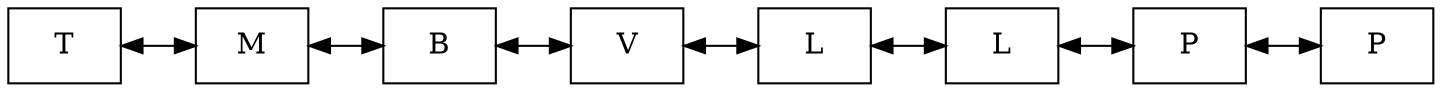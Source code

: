 digraph G {
 rankdir=LR 
 node[shape=box] 
node1[label = "T"]
node2[label = "M"]
node3[label = "B"]
node4[label = "V"]
node5[label = "L"]
node6[label = "L"]
node7[label = "P"]
node8[label = "P"]
node1->node2->node3->node4->node5->node6->node7->node8[dir=both];

}

